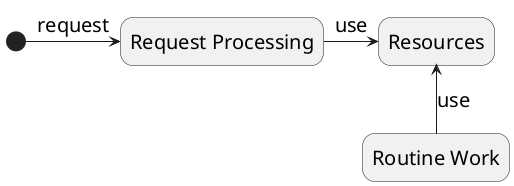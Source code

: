 @startuml

skinparam backgroundColor transparent
skinparam usecaseArrowFontSize 20

(*) -right-> [request] "<size:20>Request Processing</size>"
"<size:20>Request Processing</size>" -right-> [use] "<size:20>Resources</size>"
"<size:20>Routine Work</size>" -up-> [use] "<size:20>Resources</size>"

@enduml